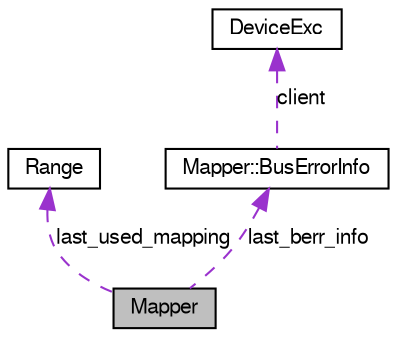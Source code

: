 digraph G
{
  edge [fontname="FreeSans",fontsize="10",labelfontname="FreeSans",labelfontsize="10"];
  node [fontname="FreeSans",fontsize="10",shape=record];
  Node1 [label="Mapper",height=0.2,width=0.4,color="black", fillcolor="grey75", style="filled" fontcolor="black"];
  Node2 -> Node1 [dir=back,color="darkorchid3",fontsize="10",style="dashed",label="last_used_mapping"];
  Node2 [label="Range",height=0.2,width=0.4,color="black", fillcolor="white", style="filled",URL="$classRange.html"];
  Node3 -> Node1 [dir=back,color="darkorchid3",fontsize="10",style="dashed",label="last_berr_info"];
  Node3 [label="Mapper::BusErrorInfo",height=0.2,width=0.4,color="black", fillcolor="white", style="filled",URL="$structMapper_1_1BusErrorInfo.html"];
  Node4 -> Node3 [dir=back,color="darkorchid3",fontsize="10",style="dashed",label="client"];
  Node4 [label="DeviceExc",height=0.2,width=0.4,color="black", fillcolor="white", style="filled",URL="$classDeviceExc.html"];
}
